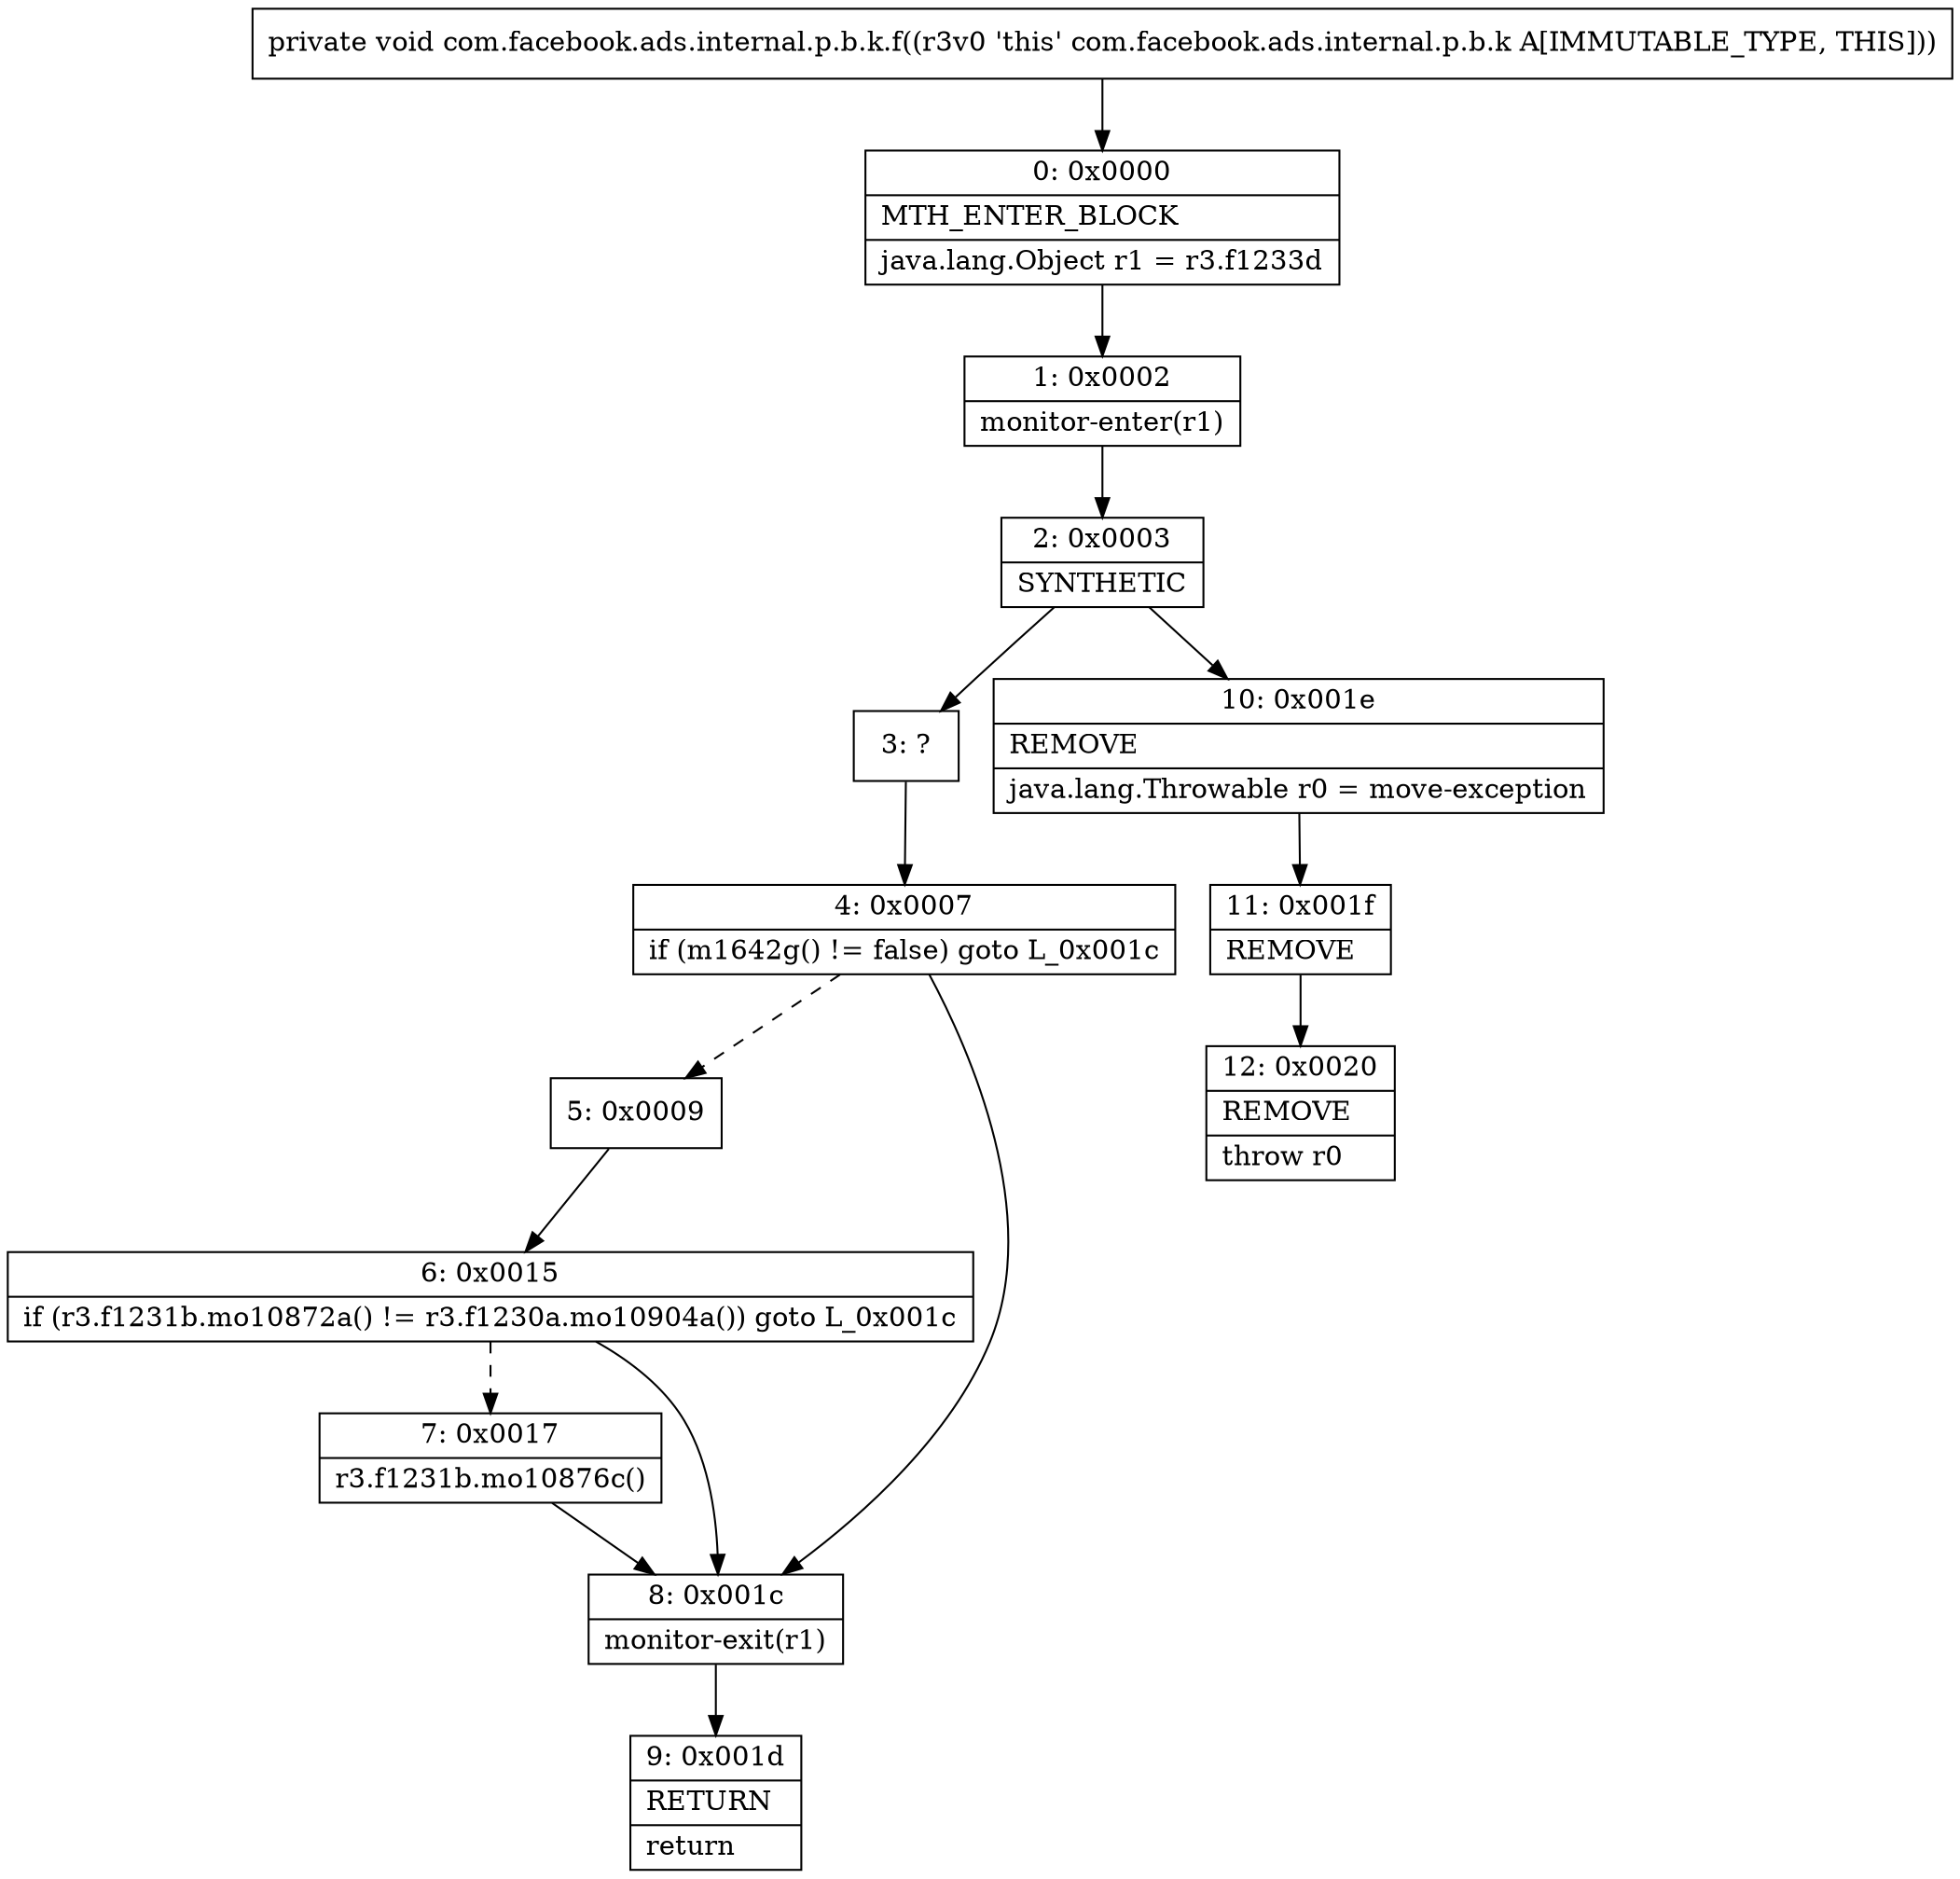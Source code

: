 digraph "CFG forcom.facebook.ads.internal.p.b.k.f()V" {
Node_0 [shape=record,label="{0\:\ 0x0000|MTH_ENTER_BLOCK\l|java.lang.Object r1 = r3.f1233d\l}"];
Node_1 [shape=record,label="{1\:\ 0x0002|monitor\-enter(r1)\l}"];
Node_2 [shape=record,label="{2\:\ 0x0003|SYNTHETIC\l}"];
Node_3 [shape=record,label="{3\:\ ?}"];
Node_4 [shape=record,label="{4\:\ 0x0007|if (m1642g() != false) goto L_0x001c\l}"];
Node_5 [shape=record,label="{5\:\ 0x0009}"];
Node_6 [shape=record,label="{6\:\ 0x0015|if (r3.f1231b.mo10872a() != r3.f1230a.mo10904a()) goto L_0x001c\l}"];
Node_7 [shape=record,label="{7\:\ 0x0017|r3.f1231b.mo10876c()\l}"];
Node_8 [shape=record,label="{8\:\ 0x001c|monitor\-exit(r1)\l}"];
Node_9 [shape=record,label="{9\:\ 0x001d|RETURN\l|return\l}"];
Node_10 [shape=record,label="{10\:\ 0x001e|REMOVE\l|java.lang.Throwable r0 = move\-exception\l}"];
Node_11 [shape=record,label="{11\:\ 0x001f|REMOVE\l}"];
Node_12 [shape=record,label="{12\:\ 0x0020|REMOVE\l|throw r0\l}"];
MethodNode[shape=record,label="{private void com.facebook.ads.internal.p.b.k.f((r3v0 'this' com.facebook.ads.internal.p.b.k A[IMMUTABLE_TYPE, THIS])) }"];
MethodNode -> Node_0;
Node_0 -> Node_1;
Node_1 -> Node_2;
Node_2 -> Node_3;
Node_2 -> Node_10;
Node_3 -> Node_4;
Node_4 -> Node_5[style=dashed];
Node_4 -> Node_8;
Node_5 -> Node_6;
Node_6 -> Node_7[style=dashed];
Node_6 -> Node_8;
Node_7 -> Node_8;
Node_8 -> Node_9;
Node_10 -> Node_11;
Node_11 -> Node_12;
}

